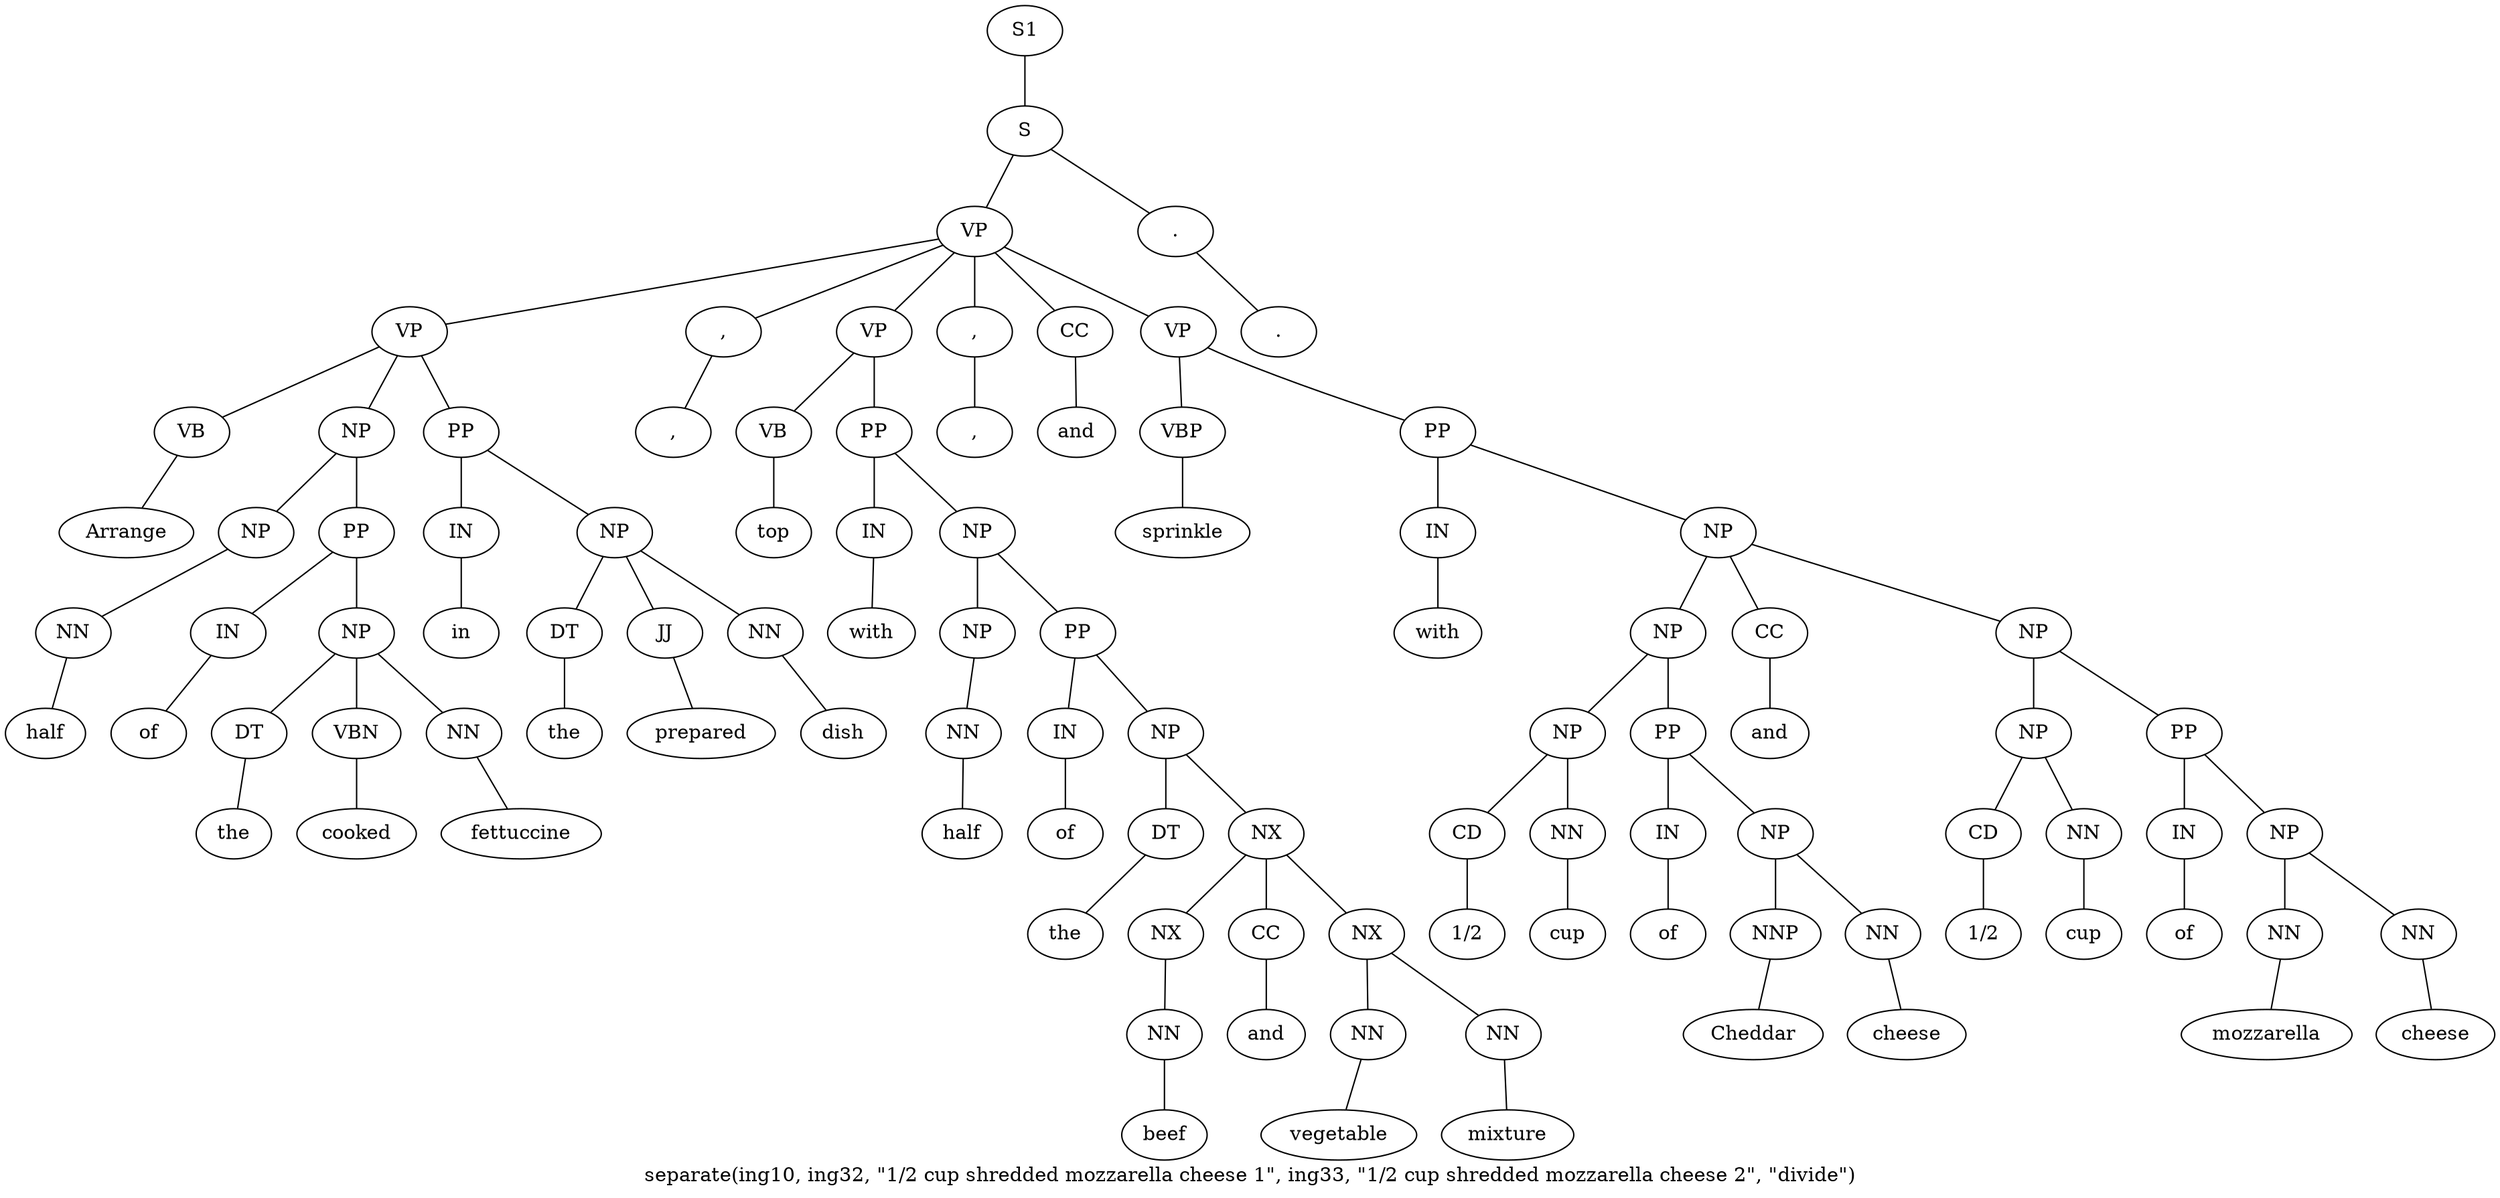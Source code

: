graph SyntaxGraph {
	label = "separate(ing10, ing32, \"1/2 cup shredded mozzarella cheese 1\", ing33, \"1/2 cup shredded mozzarella cheese 2\", \"divide\")";
	Node0 [label="S1"];
	Node1 [label="S"];
	Node2 [label="VP"];
	Node3 [label="VP"];
	Node4 [label="VB"];
	Node5 [label="Arrange"];
	Node6 [label="NP"];
	Node7 [label="NP"];
	Node8 [label="NN"];
	Node9 [label="half"];
	Node10 [label="PP"];
	Node11 [label="IN"];
	Node12 [label="of"];
	Node13 [label="NP"];
	Node14 [label="DT"];
	Node15 [label="the"];
	Node16 [label="VBN"];
	Node17 [label="cooked"];
	Node18 [label="NN"];
	Node19 [label="fettuccine"];
	Node20 [label="PP"];
	Node21 [label="IN"];
	Node22 [label="in"];
	Node23 [label="NP"];
	Node24 [label="DT"];
	Node25 [label="the"];
	Node26 [label="JJ"];
	Node27 [label="prepared"];
	Node28 [label="NN"];
	Node29 [label="dish"];
	Node30 [label=","];
	Node31 [label=","];
	Node32 [label="VP"];
	Node33 [label="VB"];
	Node34 [label="top"];
	Node35 [label="PP"];
	Node36 [label="IN"];
	Node37 [label="with"];
	Node38 [label="NP"];
	Node39 [label="NP"];
	Node40 [label="NN"];
	Node41 [label="half"];
	Node42 [label="PP"];
	Node43 [label="IN"];
	Node44 [label="of"];
	Node45 [label="NP"];
	Node46 [label="DT"];
	Node47 [label="the"];
	Node48 [label="NX"];
	Node49 [label="NX"];
	Node50 [label="NN"];
	Node51 [label="beef"];
	Node52 [label="CC"];
	Node53 [label="and"];
	Node54 [label="NX"];
	Node55 [label="NN"];
	Node56 [label="vegetable"];
	Node57 [label="NN"];
	Node58 [label="mixture"];
	Node59 [label=","];
	Node60 [label=","];
	Node61 [label="CC"];
	Node62 [label="and"];
	Node63 [label="VP"];
	Node64 [label="VBP"];
	Node65 [label="sprinkle"];
	Node66 [label="PP"];
	Node67 [label="IN"];
	Node68 [label="with"];
	Node69 [label="NP"];
	Node70 [label="NP"];
	Node71 [label="NP"];
	Node72 [label="CD"];
	Node73 [label="1/2"];
	Node74 [label="NN"];
	Node75 [label="cup"];
	Node76 [label="PP"];
	Node77 [label="IN"];
	Node78 [label="of"];
	Node79 [label="NP"];
	Node80 [label="NNP"];
	Node81 [label="Cheddar"];
	Node82 [label="NN"];
	Node83 [label="cheese"];
	Node84 [label="CC"];
	Node85 [label="and"];
	Node86 [label="NP"];
	Node87 [label="NP"];
	Node88 [label="CD"];
	Node89 [label="1/2"];
	Node90 [label="NN"];
	Node91 [label="cup"];
	Node92 [label="PP"];
	Node93 [label="IN"];
	Node94 [label="of"];
	Node95 [label="NP"];
	Node96 [label="NN"];
	Node97 [label="mozzarella"];
	Node98 [label="NN"];
	Node99 [label="cheese"];
	Node100 [label="."];
	Node101 [label="."];

	Node0 -- Node1;
	Node1 -- Node2;
	Node1 -- Node100;
	Node2 -- Node3;
	Node2 -- Node30;
	Node2 -- Node32;
	Node2 -- Node59;
	Node2 -- Node61;
	Node2 -- Node63;
	Node3 -- Node4;
	Node3 -- Node6;
	Node3 -- Node20;
	Node4 -- Node5;
	Node6 -- Node7;
	Node6 -- Node10;
	Node7 -- Node8;
	Node8 -- Node9;
	Node10 -- Node11;
	Node10 -- Node13;
	Node11 -- Node12;
	Node13 -- Node14;
	Node13 -- Node16;
	Node13 -- Node18;
	Node14 -- Node15;
	Node16 -- Node17;
	Node18 -- Node19;
	Node20 -- Node21;
	Node20 -- Node23;
	Node21 -- Node22;
	Node23 -- Node24;
	Node23 -- Node26;
	Node23 -- Node28;
	Node24 -- Node25;
	Node26 -- Node27;
	Node28 -- Node29;
	Node30 -- Node31;
	Node32 -- Node33;
	Node32 -- Node35;
	Node33 -- Node34;
	Node35 -- Node36;
	Node35 -- Node38;
	Node36 -- Node37;
	Node38 -- Node39;
	Node38 -- Node42;
	Node39 -- Node40;
	Node40 -- Node41;
	Node42 -- Node43;
	Node42 -- Node45;
	Node43 -- Node44;
	Node45 -- Node46;
	Node45 -- Node48;
	Node46 -- Node47;
	Node48 -- Node49;
	Node48 -- Node52;
	Node48 -- Node54;
	Node49 -- Node50;
	Node50 -- Node51;
	Node52 -- Node53;
	Node54 -- Node55;
	Node54 -- Node57;
	Node55 -- Node56;
	Node57 -- Node58;
	Node59 -- Node60;
	Node61 -- Node62;
	Node63 -- Node64;
	Node63 -- Node66;
	Node64 -- Node65;
	Node66 -- Node67;
	Node66 -- Node69;
	Node67 -- Node68;
	Node69 -- Node70;
	Node69 -- Node84;
	Node69 -- Node86;
	Node70 -- Node71;
	Node70 -- Node76;
	Node71 -- Node72;
	Node71 -- Node74;
	Node72 -- Node73;
	Node74 -- Node75;
	Node76 -- Node77;
	Node76 -- Node79;
	Node77 -- Node78;
	Node79 -- Node80;
	Node79 -- Node82;
	Node80 -- Node81;
	Node82 -- Node83;
	Node84 -- Node85;
	Node86 -- Node87;
	Node86 -- Node92;
	Node87 -- Node88;
	Node87 -- Node90;
	Node88 -- Node89;
	Node90 -- Node91;
	Node92 -- Node93;
	Node92 -- Node95;
	Node93 -- Node94;
	Node95 -- Node96;
	Node95 -- Node98;
	Node96 -- Node97;
	Node98 -- Node99;
	Node100 -- Node101;
}